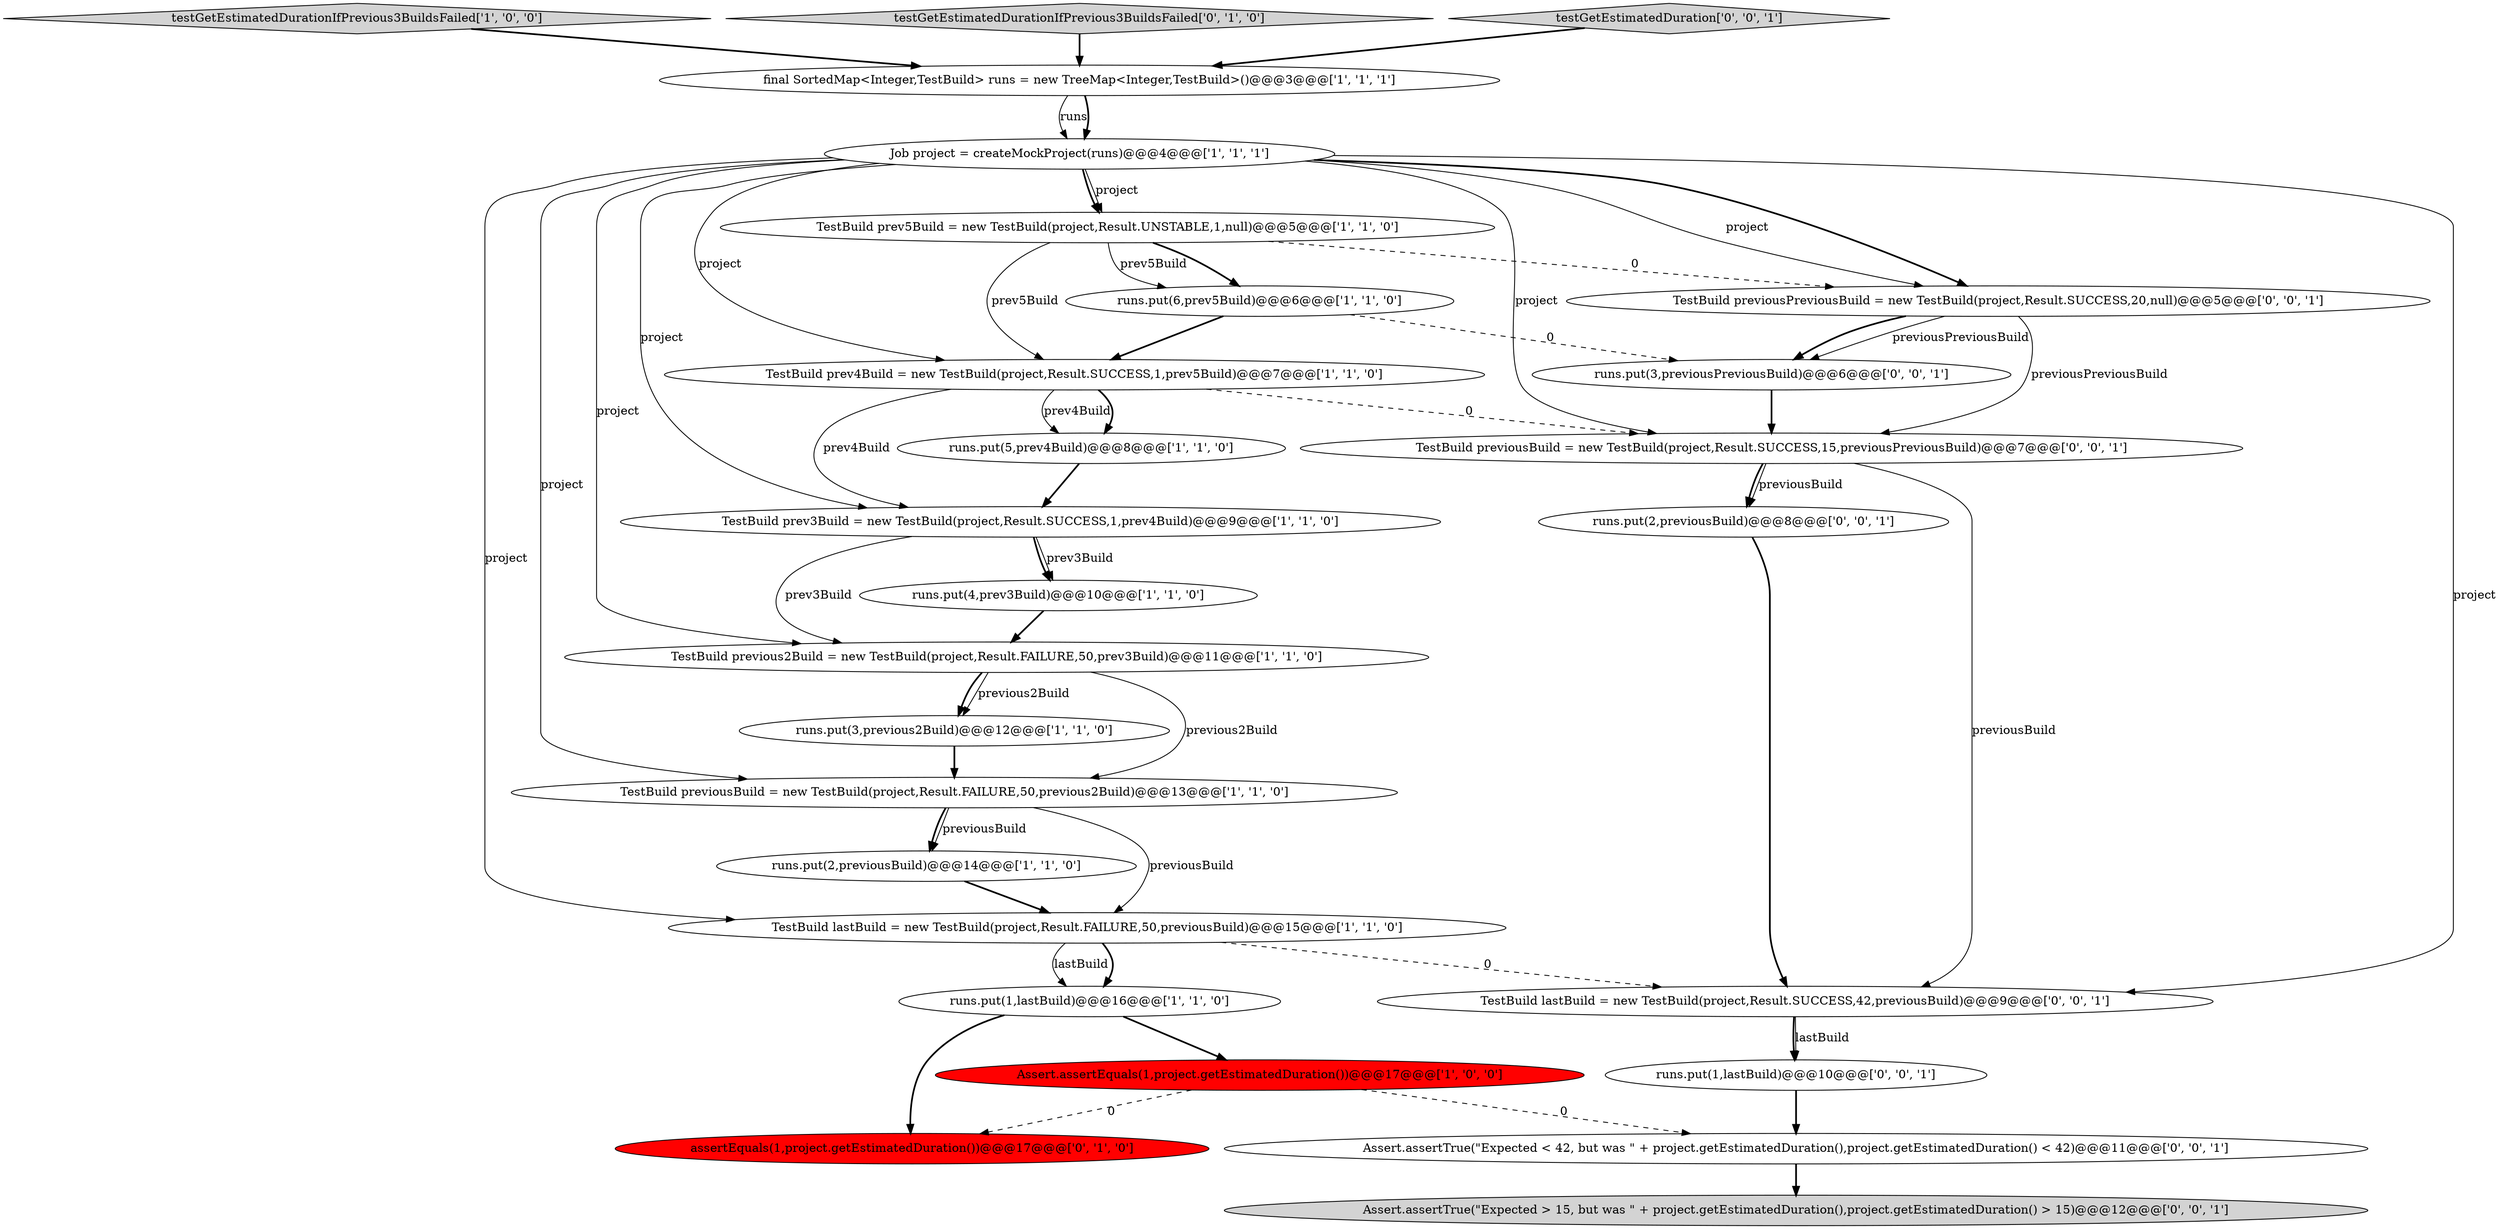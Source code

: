 digraph {
3 [style = filled, label = "testGetEstimatedDurationIfPrevious3BuildsFailed['1', '0', '0']", fillcolor = lightgray, shape = diamond image = "AAA0AAABBB1BBB"];
9 [style = filled, label = "TestBuild previous2Build = new TestBuild(project,Result.FAILURE,50,prev3Build)@@@11@@@['1', '1', '0']", fillcolor = white, shape = ellipse image = "AAA0AAABBB1BBB"];
21 [style = filled, label = "TestBuild previousPreviousBuild = new TestBuild(project,Result.SUCCESS,20,null)@@@5@@@['0', '0', '1']", fillcolor = white, shape = ellipse image = "AAA0AAABBB3BBB"];
16 [style = filled, label = "testGetEstimatedDurationIfPrevious3BuildsFailed['0', '1', '0']", fillcolor = lightgray, shape = diamond image = "AAA0AAABBB2BBB"];
10 [style = filled, label = "runs.put(3,previous2Build)@@@12@@@['1', '1', '0']", fillcolor = white, shape = ellipse image = "AAA0AAABBB1BBB"];
5 [style = filled, label = "runs.put(1,lastBuild)@@@16@@@['1', '1', '0']", fillcolor = white, shape = ellipse image = "AAA0AAABBB1BBB"];
18 [style = filled, label = "runs.put(2,previousBuild)@@@8@@@['0', '0', '1']", fillcolor = white, shape = ellipse image = "AAA0AAABBB3BBB"];
0 [style = filled, label = "TestBuild prev5Build = new TestBuild(project,Result.UNSTABLE,1,null)@@@5@@@['1', '1', '0']", fillcolor = white, shape = ellipse image = "AAA0AAABBB1BBB"];
6 [style = filled, label = "Job project = createMockProject(runs)@@@4@@@['1', '1', '1']", fillcolor = white, shape = ellipse image = "AAA0AAABBB1BBB"];
22 [style = filled, label = "runs.put(1,lastBuild)@@@10@@@['0', '0', '1']", fillcolor = white, shape = ellipse image = "AAA0AAABBB3BBB"];
20 [style = filled, label = "Assert.assertTrue(\"Expected > 15, but was \" + project.getEstimatedDuration(),project.getEstimatedDuration() > 15)@@@12@@@['0', '0', '1']", fillcolor = lightgray, shape = ellipse image = "AAA0AAABBB3BBB"];
11 [style = filled, label = "runs.put(2,previousBuild)@@@14@@@['1', '1', '0']", fillcolor = white, shape = ellipse image = "AAA0AAABBB1BBB"];
17 [style = filled, label = "assertEquals(1,project.getEstimatedDuration())@@@17@@@['0', '1', '0']", fillcolor = red, shape = ellipse image = "AAA1AAABBB2BBB"];
15 [style = filled, label = "runs.put(6,prev5Build)@@@6@@@['1', '1', '0']", fillcolor = white, shape = ellipse image = "AAA0AAABBB1BBB"];
13 [style = filled, label = "TestBuild lastBuild = new TestBuild(project,Result.FAILURE,50,previousBuild)@@@15@@@['1', '1', '0']", fillcolor = white, shape = ellipse image = "AAA0AAABBB1BBB"];
8 [style = filled, label = "runs.put(4,prev3Build)@@@10@@@['1', '1', '0']", fillcolor = white, shape = ellipse image = "AAA0AAABBB1BBB"];
25 [style = filled, label = "TestBuild lastBuild = new TestBuild(project,Result.SUCCESS,42,previousBuild)@@@9@@@['0', '0', '1']", fillcolor = white, shape = ellipse image = "AAA0AAABBB3BBB"];
23 [style = filled, label = "Assert.assertTrue(\"Expected < 42, but was \" + project.getEstimatedDuration(),project.getEstimatedDuration() < 42)@@@11@@@['0', '0', '1']", fillcolor = white, shape = ellipse image = "AAA0AAABBB3BBB"];
19 [style = filled, label = "TestBuild previousBuild = new TestBuild(project,Result.SUCCESS,15,previousPreviousBuild)@@@7@@@['0', '0', '1']", fillcolor = white, shape = ellipse image = "AAA0AAABBB3BBB"];
4 [style = filled, label = "Assert.assertEquals(1,project.getEstimatedDuration())@@@17@@@['1', '0', '0']", fillcolor = red, shape = ellipse image = "AAA1AAABBB1BBB"];
12 [style = filled, label = "TestBuild prev4Build = new TestBuild(project,Result.SUCCESS,1,prev5Build)@@@7@@@['1', '1', '0']", fillcolor = white, shape = ellipse image = "AAA0AAABBB1BBB"];
24 [style = filled, label = "testGetEstimatedDuration['0', '0', '1']", fillcolor = lightgray, shape = diamond image = "AAA0AAABBB3BBB"];
2 [style = filled, label = "TestBuild previousBuild = new TestBuild(project,Result.FAILURE,50,previous2Build)@@@13@@@['1', '1', '0']", fillcolor = white, shape = ellipse image = "AAA0AAABBB1BBB"];
1 [style = filled, label = "TestBuild prev3Build = new TestBuild(project,Result.SUCCESS,1,prev4Build)@@@9@@@['1', '1', '0']", fillcolor = white, shape = ellipse image = "AAA0AAABBB1BBB"];
7 [style = filled, label = "runs.put(5,prev4Build)@@@8@@@['1', '1', '0']", fillcolor = white, shape = ellipse image = "AAA0AAABBB1BBB"];
26 [style = filled, label = "runs.put(3,previousPreviousBuild)@@@6@@@['0', '0', '1']", fillcolor = white, shape = ellipse image = "AAA0AAABBB3BBB"];
14 [style = filled, label = "final SortedMap<Integer,TestBuild> runs = new TreeMap<Integer,TestBuild>()@@@3@@@['1', '1', '1']", fillcolor = white, shape = ellipse image = "AAA0AAABBB1BBB"];
23->20 [style = bold, label=""];
19->18 [style = bold, label=""];
9->10 [style = solid, label="previous2Build"];
7->1 [style = bold, label=""];
1->8 [style = bold, label=""];
25->22 [style = bold, label=""];
4->17 [style = dashed, label="0"];
6->21 [style = bold, label=""];
1->9 [style = solid, label="prev3Build"];
19->18 [style = solid, label="previousBuild"];
3->14 [style = bold, label=""];
2->11 [style = solid, label="previousBuild"];
25->22 [style = solid, label="lastBuild"];
6->0 [style = bold, label=""];
12->7 [style = solid, label="prev4Build"];
2->13 [style = solid, label="previousBuild"];
6->19 [style = solid, label="project"];
9->10 [style = bold, label=""];
26->19 [style = bold, label=""];
13->25 [style = dashed, label="0"];
5->17 [style = bold, label=""];
6->1 [style = solid, label="project"];
14->6 [style = solid, label="runs"];
22->23 [style = bold, label=""];
0->15 [style = bold, label=""];
12->7 [style = bold, label=""];
24->14 [style = bold, label=""];
1->8 [style = solid, label="prev3Build"];
21->26 [style = bold, label=""];
6->25 [style = solid, label="project"];
9->2 [style = solid, label="previous2Build"];
6->0 [style = solid, label="project"];
12->19 [style = dashed, label="0"];
6->9 [style = solid, label="project"];
0->21 [style = dashed, label="0"];
11->13 [style = bold, label=""];
0->15 [style = solid, label="prev5Build"];
5->4 [style = bold, label=""];
8->9 [style = bold, label=""];
6->21 [style = solid, label="project"];
6->13 [style = solid, label="project"];
12->1 [style = solid, label="prev4Build"];
19->25 [style = solid, label="previousBuild"];
13->5 [style = bold, label=""];
13->5 [style = solid, label="lastBuild"];
16->14 [style = bold, label=""];
18->25 [style = bold, label=""];
10->2 [style = bold, label=""];
15->12 [style = bold, label=""];
15->26 [style = dashed, label="0"];
21->26 [style = solid, label="previousPreviousBuild"];
6->12 [style = solid, label="project"];
0->12 [style = solid, label="prev5Build"];
21->19 [style = solid, label="previousPreviousBuild"];
4->23 [style = dashed, label="0"];
14->6 [style = bold, label=""];
2->11 [style = bold, label=""];
6->2 [style = solid, label="project"];
}
